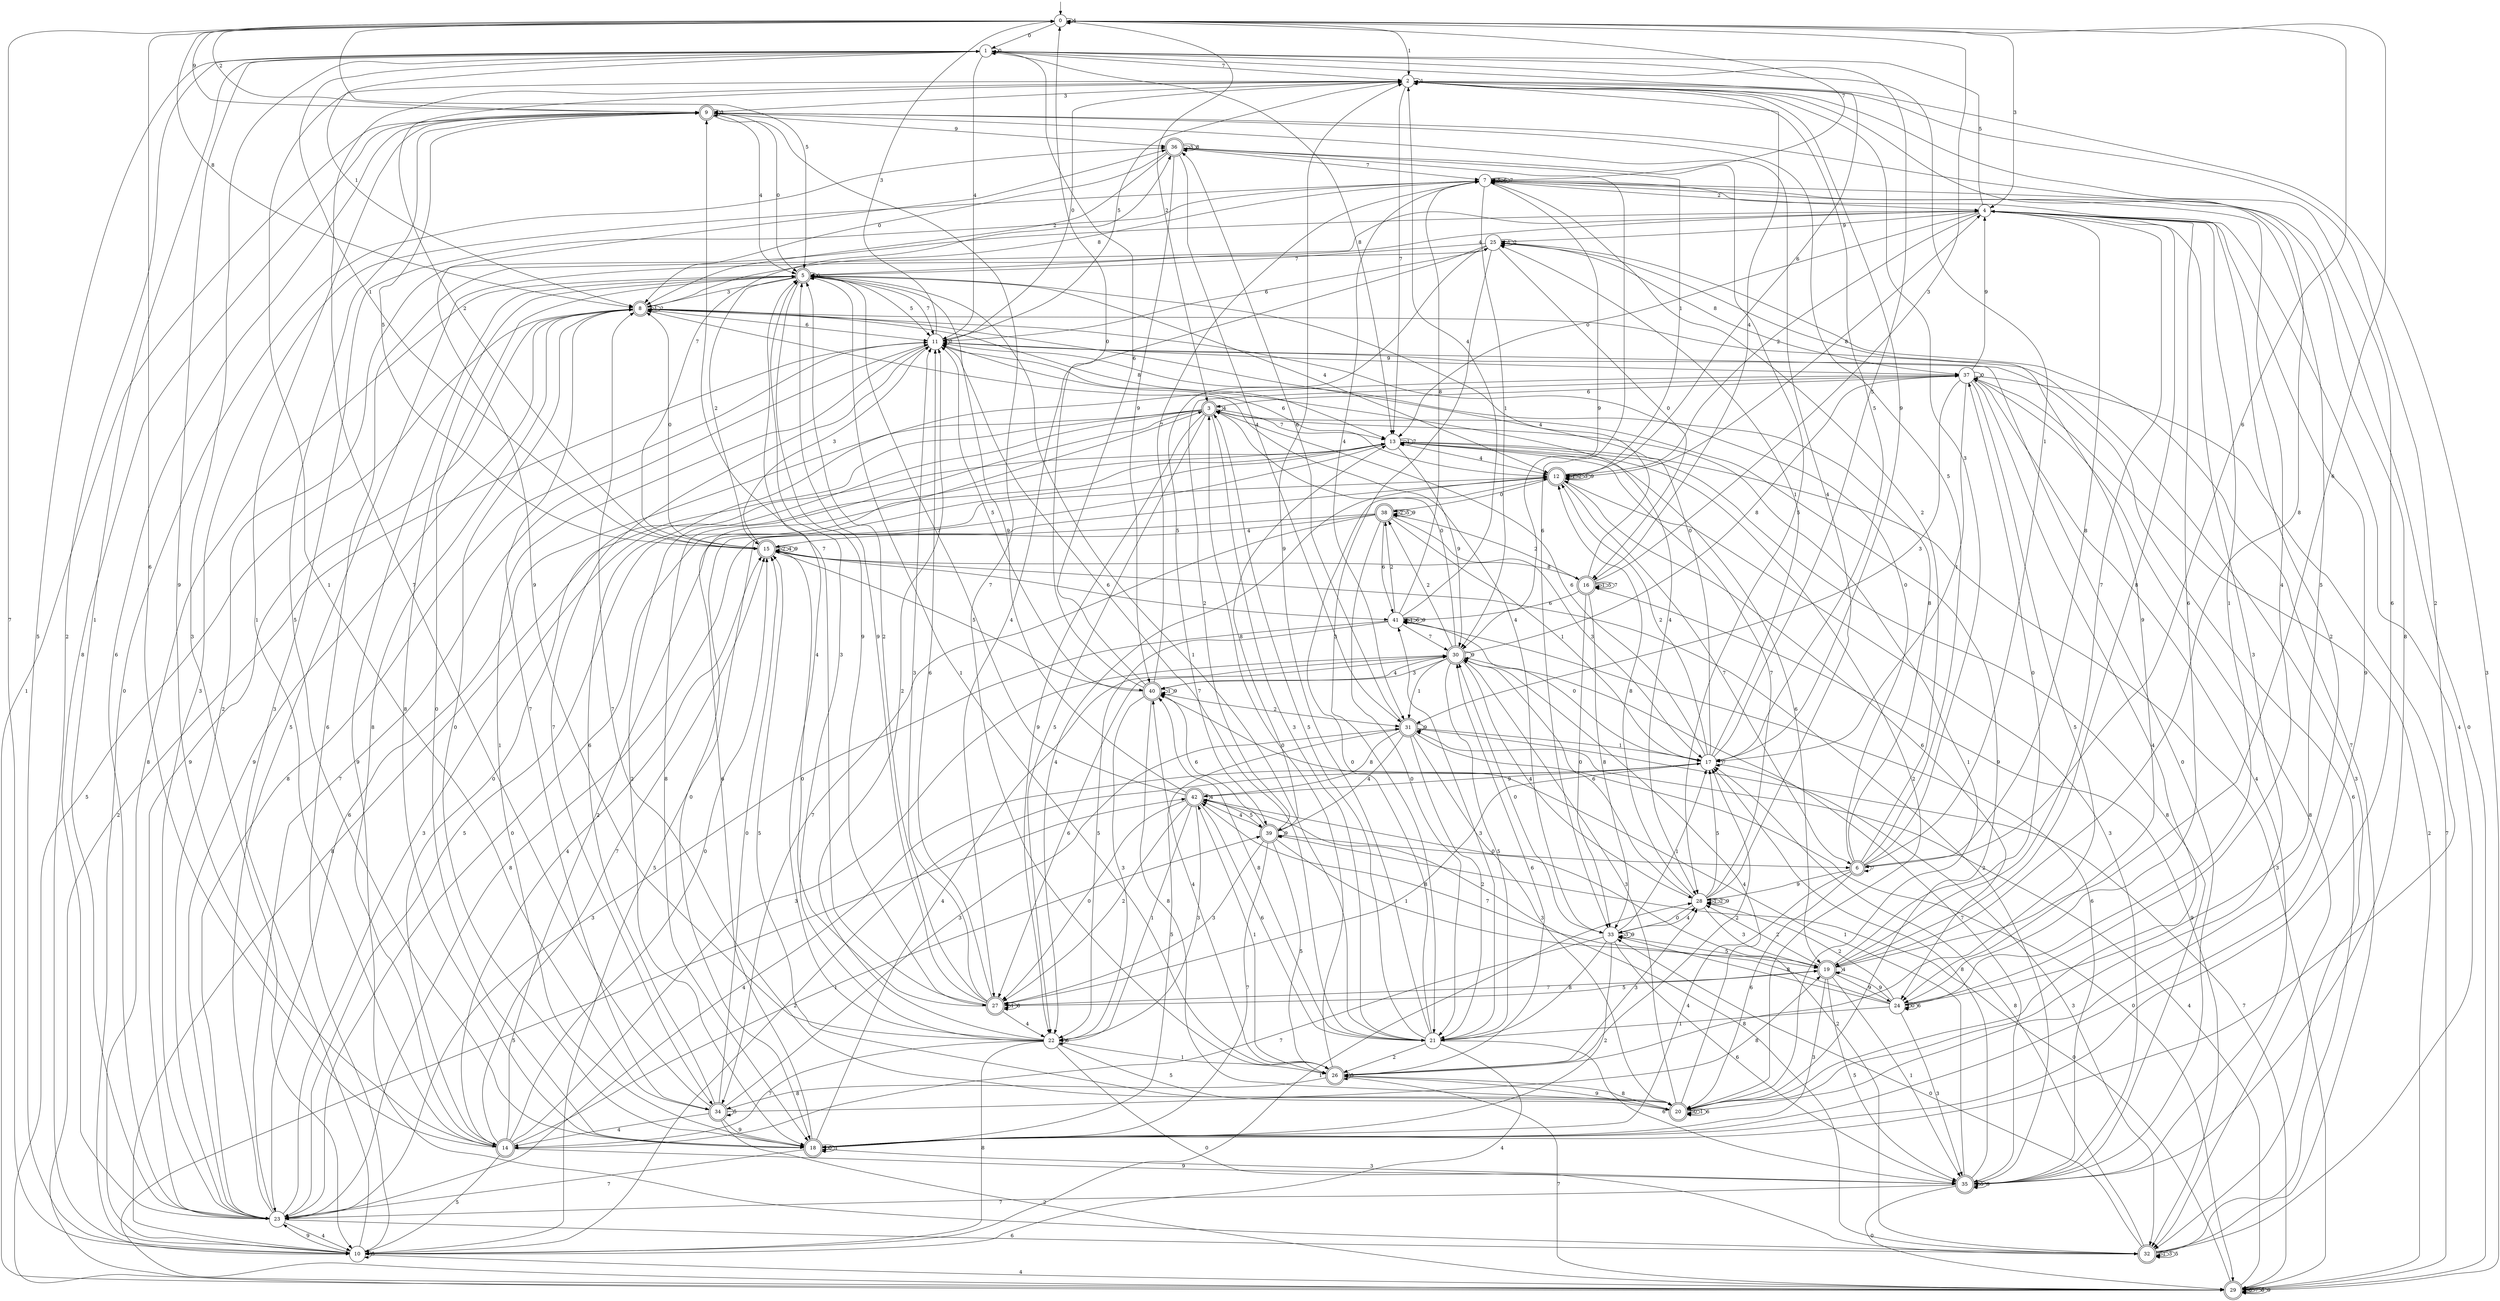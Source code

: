digraph g {

	s0 [shape="circle" label="0"];
	s1 [shape="circle" label="1"];
	s2 [shape="circle" label="2"];
	s3 [shape="doublecircle" label="3"];
	s4 [shape="circle" label="4"];
	s5 [shape="doublecircle" label="5"];
	s6 [shape="doublecircle" label="6"];
	s7 [shape="circle" label="7"];
	s8 [shape="doublecircle" label="8"];
	s9 [shape="doublecircle" label="9"];
	s10 [shape="circle" label="10"];
	s11 [shape="circle" label="11"];
	s12 [shape="doublecircle" label="12"];
	s13 [shape="circle" label="13"];
	s14 [shape="doublecircle" label="14"];
	s15 [shape="doublecircle" label="15"];
	s16 [shape="doublecircle" label="16"];
	s17 [shape="circle" label="17"];
	s18 [shape="doublecircle" label="18"];
	s19 [shape="doublecircle" label="19"];
	s20 [shape="doublecircle" label="20"];
	s21 [shape="circle" label="21"];
	s22 [shape="circle" label="22"];
	s23 [shape="circle" label="23"];
	s24 [shape="circle" label="24"];
	s25 [shape="circle" label="25"];
	s26 [shape="doublecircle" label="26"];
	s27 [shape="doublecircle" label="27"];
	s28 [shape="circle" label="28"];
	s29 [shape="doublecircle" label="29"];
	s30 [shape="doublecircle" label="30"];
	s31 [shape="doublecircle" label="31"];
	s32 [shape="doublecircle" label="32"];
	s33 [shape="circle" label="33"];
	s34 [shape="doublecircle" label="34"];
	s35 [shape="doublecircle" label="35"];
	s36 [shape="doublecircle" label="36"];
	s37 [shape="circle" label="37"];
	s38 [shape="doublecircle" label="38"];
	s39 [shape="doublecircle" label="39"];
	s40 [shape="doublecircle" label="40"];
	s41 [shape="circle" label="41"];
	s42 [shape="doublecircle" label="42"];
	s0 -> s1 [label="0"];
	s0 -> s2 [label="1"];
	s0 -> s3 [label="2"];
	s0 -> s4 [label="3"];
	s0 -> s0 [label="4"];
	s0 -> s5 [label="5"];
	s0 -> s6 [label="6"];
	s0 -> s7 [label="7"];
	s0 -> s8 [label="8"];
	s0 -> s9 [label="9"];
	s1 -> s1 [label="0"];
	s1 -> s8 [label="1"];
	s1 -> s10 [label="2"];
	s1 -> s10 [label="3"];
	s1 -> s11 [label="4"];
	s1 -> s10 [label="5"];
	s1 -> s12 [label="6"];
	s1 -> s2 [label="7"];
	s1 -> s13 [label="8"];
	s1 -> s14 [label="9"];
	s2 -> s11 [label="0"];
	s2 -> s2 [label="1"];
	s2 -> s15 [label="2"];
	s2 -> s9 [label="3"];
	s2 -> s16 [label="4"];
	s2 -> s17 [label="5"];
	s2 -> s18 [label="6"];
	s2 -> s13 [label="7"];
	s2 -> s19 [label="8"];
	s2 -> s17 [label="9"];
	s3 -> s14 [label="0"];
	s3 -> s20 [label="1"];
	s3 -> s18 [label="2"];
	s3 -> s21 [label="3"];
	s3 -> s3 [label="4"];
	s3 -> s22 [label="5"];
	s3 -> s23 [label="6"];
	s3 -> s13 [label="7"];
	s3 -> s18 [label="8"];
	s3 -> s22 [label="9"];
	s4 -> s13 [label="0"];
	s4 -> s24 [label="1"];
	s4 -> s12 [label="2"];
	s4 -> s20 [label="3"];
	s4 -> s5 [label="4"];
	s4 -> s1 [label="5"];
	s4 -> s24 [label="6"];
	s4 -> s19 [label="7"];
	s4 -> s6 [label="8"];
	s4 -> s25 [label="9"];
	s5 -> s18 [label="0"];
	s5 -> s26 [label="1"];
	s5 -> s15 [label="2"];
	s5 -> s8 [label="3"];
	s5 -> s12 [label="4"];
	s5 -> s11 [label="5"];
	s5 -> s5 [label="6"];
	s5 -> s11 [label="7"];
	s5 -> s10 [label="8"];
	s5 -> s27 [label="9"];
	s6 -> s8 [label="0"];
	s6 -> s1 [label="1"];
	s6 -> s7 [label="2"];
	s6 -> s2 [label="3"];
	s6 -> s18 [label="4"];
	s6 -> s9 [label="5"];
	s6 -> s20 [label="6"];
	s6 -> s6 [label="7"];
	s6 -> s11 [label="8"];
	s6 -> s28 [label="9"];
	s7 -> s29 [label="0"];
	s7 -> s30 [label="1"];
	s7 -> s4 [label="2"];
	s7 -> s23 [label="3"];
	s7 -> s31 [label="4"];
	s7 -> s7 [label="5"];
	s7 -> s7 [label="6"];
	s7 -> s7 [label="7"];
	s7 -> s8 [label="8"];
	s7 -> s30 [label="9"];
	s8 -> s18 [label="0"];
	s8 -> s8 [label="1"];
	s8 -> s8 [label="2"];
	s8 -> s32 [label="3"];
	s8 -> s33 [label="4"];
	s8 -> s29 [label="5"];
	s8 -> s11 [label="6"];
	s8 -> s34 [label="7"];
	s8 -> s13 [label="8"];
	s8 -> s23 [label="9"];
	s9 -> s5 [label="0"];
	s9 -> s14 [label="1"];
	s9 -> s0 [label="2"];
	s9 -> s9 [label="3"];
	s9 -> s5 [label="4"];
	s9 -> s15 [label="5"];
	s9 -> s23 [label="6"];
	s9 -> s26 [label="7"];
	s9 -> s35 [label="8"];
	s9 -> s36 [label="9"];
	s10 -> s36 [label="0"];
	s10 -> s28 [label="1"];
	s10 -> s17 [label="2"];
	s10 -> s7 [label="3"];
	s10 -> s29 [label="4"];
	s10 -> s10 [label="5"];
	s10 -> s4 [label="6"];
	s10 -> s0 [label="7"];
	s10 -> s13 [label="8"];
	s10 -> s23 [label="9"];
	s11 -> s35 [label="0"];
	s11 -> s18 [label="1"];
	s11 -> s11 [label="2"];
	s11 -> s0 [label="3"];
	s11 -> s28 [label="4"];
	s11 -> s2 [label="5"];
	s11 -> s12 [label="6"];
	s11 -> s34 [label="7"];
	s11 -> s23 [label="8"];
	s11 -> s37 [label="9"];
	s12 -> s38 [label="0"];
	s12 -> s12 [label="1"];
	s12 -> s12 [label="2"];
	s12 -> s12 [label="3"];
	s12 -> s22 [label="4"];
	s12 -> s10 [label="5"];
	s12 -> s24 [label="6"];
	s12 -> s6 [label="7"];
	s12 -> s4 [label="8"];
	s12 -> s12 [label="9"];
	s13 -> s18 [label="0"];
	s13 -> s13 [label="1"];
	s13 -> s20 [label="2"];
	s13 -> s29 [label="3"];
	s13 -> s12 [label="4"];
	s13 -> s23 [label="5"];
	s13 -> s19 [label="6"];
	s13 -> s13 [label="7"];
	s13 -> s35 [label="8"];
	s13 -> s30 [label="9"];
	s14 -> s15 [label="0"];
	s14 -> s39 [label="1"];
	s14 -> s12 [label="2"];
	s14 -> s30 [label="3"];
	s14 -> s15 [label="4"];
	s14 -> s10 [label="5"];
	s14 -> s0 [label="6"];
	s14 -> s15 [label="7"];
	s14 -> s8 [label="8"];
	s14 -> s35 [label="9"];
	s15 -> s8 [label="0"];
	s15 -> s1 [label="1"];
	s15 -> s15 [label="2"];
	s15 -> s11 [label="3"];
	s15 -> s15 [label="4"];
	s15 -> s40 [label="5"];
	s15 -> s41 [label="6"];
	s15 -> s36 [label="7"];
	s15 -> s16 [label="8"];
	s15 -> s15 [label="9"];
	s16 -> s33 [label="0"];
	s16 -> s16 [label="1"];
	s16 -> s38 [label="2"];
	s16 -> s0 [label="3"];
	s16 -> s5 [label="4"];
	s16 -> s16 [label="5"];
	s16 -> s41 [label="6"];
	s16 -> s16 [label="7"];
	s16 -> s33 [label="8"];
	s16 -> s32 [label="9"];
	s17 -> s8 [label="0"];
	s17 -> s25 [label="1"];
	s17 -> s12 [label="2"];
	s17 -> s32 [label="3"];
	s17 -> s23 [label="4"];
	s17 -> s1 [label="5"];
	s17 -> s3 [label="6"];
	s17 -> s17 [label="7"];
	s17 -> s27 [label="8"];
	s17 -> s42 [label="9"];
	s18 -> s18 [label="0"];
	s18 -> s18 [label="1"];
	s18 -> s2 [label="2"];
	s18 -> s35 [label="3"];
	s18 -> s30 [label="4"];
	s18 -> s9 [label="5"];
	s18 -> s3 [label="6"];
	s18 -> s23 [label="7"];
	s18 -> s5 [label="8"];
	s18 -> s4 [label="9"];
	s19 -> s37 [label="0"];
	s19 -> s35 [label="1"];
	s19 -> s28 [label="2"];
	s19 -> s18 [label="3"];
	s19 -> s19 [label="4"];
	s19 -> s35 [label="5"];
	s19 -> s0 [label="6"];
	s19 -> s27 [label="7"];
	s19 -> s4 [label="8"];
	s19 -> s24 [label="9"];
	s20 -> s20 [label="0"];
	s20 -> s20 [label="1"];
	s20 -> s7 [label="2"];
	s20 -> s30 [label="3"];
	s20 -> s30 [label="4"];
	s20 -> s15 [label="5"];
	s20 -> s20 [label="6"];
	s20 -> s8 [label="7"];
	s20 -> s26 [label="8"];
	s20 -> s3 [label="9"];
	s21 -> s12 [label="0"];
	s21 -> s5 [label="1"];
	s21 -> s26 [label="2"];
	s21 -> s41 [label="3"];
	s21 -> s10 [label="4"];
	s21 -> s3 [label="5"];
	s21 -> s35 [label="6"];
	s21 -> s11 [label="7"];
	s21 -> s40 [label="8"];
	s21 -> s2 [label="9"];
	s22 -> s32 [label="0"];
	s22 -> s26 [label="1"];
	s22 -> s11 [label="2"];
	s22 -> s5 [label="3"];
	s22 -> s5 [label="4"];
	s22 -> s20 [label="5"];
	s22 -> s22 [label="6"];
	s22 -> s14 [label="7"];
	s22 -> s10 [label="8"];
	s22 -> s36 [label="9"];
	s23 -> s13 [label="0"];
	s23 -> s1 [label="1"];
	s23 -> s4 [label="2"];
	s23 -> s13 [label="3"];
	s23 -> s10 [label="4"];
	s23 -> s25 [label="5"];
	s23 -> s32 [label="6"];
	s23 -> s11 [label="7"];
	s23 -> s9 [label="8"];
	s23 -> s8 [label="9"];
	s24 -> s24 [label="0"];
	s24 -> s21 [label="1"];
	s24 -> s28 [label="2"];
	s24 -> s35 [label="3"];
	s24 -> s7 [label="4"];
	s24 -> s7 [label="5"];
	s24 -> s24 [label="6"];
	s24 -> s42 [label="7"];
	s24 -> s33 [label="8"];
	s24 -> s19 [label="9"];
	s25 -> s16 [label="0"];
	s25 -> s25 [label="1"];
	s25 -> s25 [label="2"];
	s25 -> s21 [label="3"];
	s25 -> s27 [label="4"];
	s25 -> s39 [label="5"];
	s25 -> s11 [label="6"];
	s25 -> s5 [label="7"];
	s25 -> s37 [label="8"];
	s25 -> s24 [label="9"];
	s26 -> s3 [label="0"];
	s26 -> s42 [label="1"];
	s26 -> s17 [label="2"];
	s26 -> s28 [label="3"];
	s26 -> s40 [label="4"];
	s26 -> s26 [label="5"];
	s26 -> s30 [label="6"];
	s26 -> s29 [label="7"];
	s26 -> s34 [label="8"];
	s26 -> s20 [label="9"];
	s27 -> s15 [label="0"];
	s27 -> s27 [label="1"];
	s27 -> s5 [label="2"];
	s27 -> s11 [label="3"];
	s27 -> s22 [label="4"];
	s27 -> s19 [label="5"];
	s27 -> s11 [label="6"];
	s27 -> s9 [label="7"];
	s27 -> s27 [label="8"];
	s27 -> s5 [label="9"];
	s28 -> s33 [label="0"];
	s28 -> s28 [label="1"];
	s28 -> s28 [label="2"];
	s28 -> s19 [label="3"];
	s28 -> s9 [label="4"];
	s28 -> s17 [label="5"];
	s28 -> s30 [label="6"];
	s28 -> s13 [label="7"];
	s28 -> s12 [label="8"];
	s28 -> s28 [label="9"];
	s29 -> s39 [label="0"];
	s29 -> s9 [label="1"];
	s29 -> s11 [label="2"];
	s29 -> s2 [label="3"];
	s29 -> s31 [label="4"];
	s29 -> s42 [label="5"];
	s29 -> s29 [label="6"];
	s29 -> s29 [label="7"];
	s29 -> s29 [label="8"];
	s29 -> s29 [label="9"];
	s30 -> s3 [label="0"];
	s30 -> s31 [label="1"];
	s30 -> s38 [label="2"];
	s30 -> s40 [label="3"];
	s30 -> s28 [label="4"];
	s30 -> s21 [label="5"];
	s30 -> s27 [label="6"];
	s30 -> s35 [label="7"];
	s30 -> s37 [label="8"];
	s30 -> s30 [label="9"];
	s31 -> s29 [label="0"];
	s31 -> s17 [label="1"];
	s31 -> s21 [label="2"];
	s31 -> s20 [label="3"];
	s31 -> s39 [label="4"];
	s31 -> s18 [label="5"];
	s31 -> s36 [label="6"];
	s31 -> s29 [label="7"];
	s31 -> s42 [label="8"];
	s31 -> s31 [label="9"];
	s32 -> s33 [label="0"];
	s32 -> s32 [label="1"];
	s32 -> s42 [label="2"];
	s32 -> s32 [label="3"];
	s32 -> s4 [label="4"];
	s32 -> s32 [label="5"];
	s32 -> s11 [label="6"];
	s32 -> s25 [label="7"];
	s32 -> s17 [label="8"];
	s32 -> s5 [label="9"];
	s33 -> s30 [label="0"];
	s33 -> s17 [label="1"];
	s33 -> s18 [label="2"];
	s33 -> s33 [label="3"];
	s33 -> s28 [label="4"];
	s33 -> s19 [label="5"];
	s33 -> s35 [label="6"];
	s33 -> s14 [label="7"];
	s33 -> s21 [label="8"];
	s33 -> s33 [label="9"];
	s34 -> s15 [label="0"];
	s34 -> s2 [label="1"];
	s34 -> s29 [label="2"];
	s34 -> s31 [label="3"];
	s34 -> s14 [label="4"];
	s34 -> s34 [label="5"];
	s34 -> s37 [label="6"];
	s34 -> s2 [label="7"];
	s34 -> s19 [label="8"];
	s34 -> s18 [label="9"];
	s35 -> s29 [label="0"];
	s35 -> s40 [label="1"];
	s35 -> s15 [label="2"];
	s35 -> s12 [label="3"];
	s35 -> s37 [label="4"];
	s35 -> s35 [label="5"];
	s35 -> s41 [label="6"];
	s35 -> s23 [label="7"];
	s35 -> s17 [label="8"];
	s35 -> s35 [label="9"];
	s36 -> s8 [label="0"];
	s36 -> s12 [label="1"];
	s36 -> s8 [label="2"];
	s36 -> s36 [label="3"];
	s36 -> s31 [label="4"];
	s36 -> s28 [label="5"];
	s36 -> s33 [label="6"];
	s36 -> s7 [label="7"];
	s36 -> s36 [label="8"];
	s36 -> s40 [label="9"];
	s37 -> s37 [label="0"];
	s37 -> s17 [label="1"];
	s37 -> s29 [label="2"];
	s37 -> s31 [label="3"];
	s37 -> s20 [label="4"];
	s37 -> s26 [label="5"];
	s37 -> s3 [label="6"];
	s37 -> s29 [label="7"];
	s37 -> s32 [label="8"];
	s37 -> s4 [label="9"];
	s38 -> s21 [label="0"];
	s38 -> s17 [label="1"];
	s38 -> s38 [label="2"];
	s38 -> s17 [label="3"];
	s38 -> s15 [label="4"];
	s38 -> s38 [label="5"];
	s38 -> s41 [label="6"];
	s38 -> s34 [label="7"];
	s38 -> s23 [label="8"];
	s38 -> s38 [label="9"];
	s39 -> s6 [label="0"];
	s39 -> s19 [label="1"];
	s39 -> s37 [label="2"];
	s39 -> s27 [label="3"];
	s39 -> s42 [label="4"];
	s39 -> s26 [label="5"];
	s39 -> s40 [label="6"];
	s39 -> s18 [label="7"];
	s39 -> s13 [label="8"];
	s39 -> s39 [label="9"];
	s40 -> s0 [label="0"];
	s40 -> s40 [label="1"];
	s40 -> s31 [label="2"];
	s40 -> s22 [label="3"];
	s40 -> s30 [label="4"];
	s40 -> s11 [label="5"];
	s40 -> s1 [label="6"];
	s40 -> s7 [label="7"];
	s40 -> s20 [label="8"];
	s40 -> s40 [label="9"];
	s41 -> s17 [label="0"];
	s41 -> s41 [label="1"];
	s41 -> s38 [label="2"];
	s41 -> s23 [label="3"];
	s41 -> s2 [label="4"];
	s41 -> s22 [label="5"];
	s41 -> s41 [label="6"];
	s41 -> s30 [label="7"];
	s41 -> s7 [label="8"];
	s41 -> s41 [label="9"];
	s42 -> s27 [label="0"];
	s42 -> s22 [label="1"];
	s42 -> s27 [label="2"];
	s42 -> s22 [label="3"];
	s42 -> s42 [label="4"];
	s42 -> s39 [label="5"];
	s42 -> s21 [label="6"];
	s42 -> s5 [label="7"];
	s42 -> s32 [label="8"];
	s42 -> s5 [label="9"];

__start0 [label="" shape="none" width="0" height="0"];
__start0 -> s0;

}
